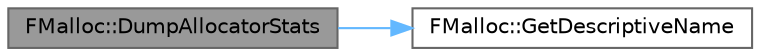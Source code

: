 digraph "FMalloc::DumpAllocatorStats"
{
 // INTERACTIVE_SVG=YES
 // LATEX_PDF_SIZE
  bgcolor="transparent";
  edge [fontname=Helvetica,fontsize=10,labelfontname=Helvetica,labelfontsize=10];
  node [fontname=Helvetica,fontsize=10,shape=box,height=0.2,width=0.4];
  rankdir="LR";
  Node1 [id="Node000001",label="FMalloc::DumpAllocatorStats",height=0.2,width=0.4,color="gray40", fillcolor="grey60", style="filled", fontcolor="black",tooltip="Dumps current allocator stats to the log."];
  Node1 -> Node2 [id="edge1_Node000001_Node000002",color="steelblue1",style="solid",tooltip=" "];
  Node2 [id="Node000002",label="FMalloc::GetDescriptiveName",height=0.2,width=0.4,color="grey40", fillcolor="white", style="filled",URL="$d0/d15/classFMalloc.html#a076a41ae305a725bbd18e48b1becfe71",tooltip="Gets descriptive name for logging purposes."];
}
